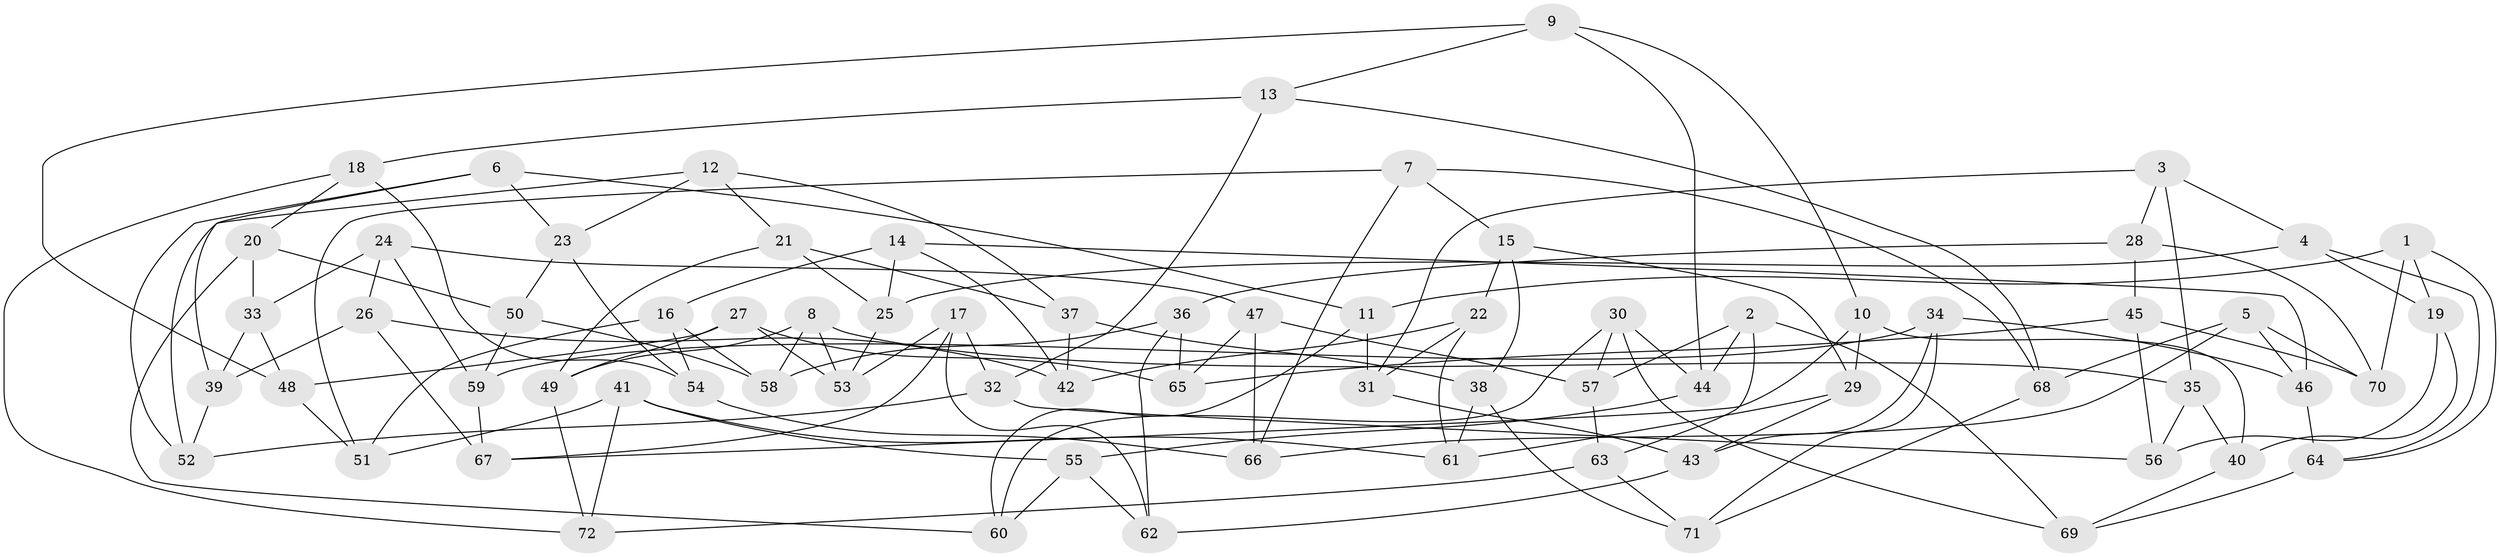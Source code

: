 // Generated by graph-tools (version 1.1) at 2025/16/03/09/25 04:16:40]
// undirected, 72 vertices, 144 edges
graph export_dot {
graph [start="1"]
  node [color=gray90,style=filled];
  1;
  2;
  3;
  4;
  5;
  6;
  7;
  8;
  9;
  10;
  11;
  12;
  13;
  14;
  15;
  16;
  17;
  18;
  19;
  20;
  21;
  22;
  23;
  24;
  25;
  26;
  27;
  28;
  29;
  30;
  31;
  32;
  33;
  34;
  35;
  36;
  37;
  38;
  39;
  40;
  41;
  42;
  43;
  44;
  45;
  46;
  47;
  48;
  49;
  50;
  51;
  52;
  53;
  54;
  55;
  56;
  57;
  58;
  59;
  60;
  61;
  62;
  63;
  64;
  65;
  66;
  67;
  68;
  69;
  70;
  71;
  72;
  1 -- 70;
  1 -- 64;
  1 -- 19;
  1 -- 11;
  2 -- 57;
  2 -- 69;
  2 -- 63;
  2 -- 44;
  3 -- 28;
  3 -- 4;
  3 -- 35;
  3 -- 31;
  4 -- 19;
  4 -- 25;
  4 -- 64;
  5 -- 66;
  5 -- 46;
  5 -- 68;
  5 -- 70;
  6 -- 11;
  6 -- 52;
  6 -- 39;
  6 -- 23;
  7 -- 15;
  7 -- 68;
  7 -- 51;
  7 -- 66;
  8 -- 53;
  8 -- 35;
  8 -- 58;
  8 -- 49;
  9 -- 44;
  9 -- 48;
  9 -- 10;
  9 -- 13;
  10 -- 29;
  10 -- 40;
  10 -- 67;
  11 -- 31;
  11 -- 60;
  12 -- 21;
  12 -- 37;
  12 -- 23;
  12 -- 52;
  13 -- 32;
  13 -- 18;
  13 -- 68;
  14 -- 42;
  14 -- 25;
  14 -- 46;
  14 -- 16;
  15 -- 22;
  15 -- 38;
  15 -- 29;
  16 -- 51;
  16 -- 54;
  16 -- 58;
  17 -- 67;
  17 -- 32;
  17 -- 62;
  17 -- 53;
  18 -- 72;
  18 -- 54;
  18 -- 20;
  19 -- 40;
  19 -- 56;
  20 -- 33;
  20 -- 50;
  20 -- 60;
  21 -- 25;
  21 -- 49;
  21 -- 37;
  22 -- 31;
  22 -- 61;
  22 -- 42;
  23 -- 54;
  23 -- 50;
  24 -- 47;
  24 -- 59;
  24 -- 33;
  24 -- 26;
  25 -- 53;
  26 -- 42;
  26 -- 39;
  26 -- 67;
  27 -- 65;
  27 -- 49;
  27 -- 53;
  27 -- 48;
  28 -- 36;
  28 -- 70;
  28 -- 45;
  29 -- 61;
  29 -- 43;
  30 -- 60;
  30 -- 44;
  30 -- 57;
  30 -- 69;
  31 -- 43;
  32 -- 52;
  32 -- 56;
  33 -- 48;
  33 -- 39;
  34 -- 59;
  34 -- 43;
  34 -- 46;
  34 -- 71;
  35 -- 40;
  35 -- 56;
  36 -- 58;
  36 -- 62;
  36 -- 65;
  37 -- 42;
  37 -- 38;
  38 -- 71;
  38 -- 61;
  39 -- 52;
  40 -- 69;
  41 -- 61;
  41 -- 51;
  41 -- 72;
  41 -- 55;
  43 -- 62;
  44 -- 55;
  45 -- 56;
  45 -- 65;
  45 -- 70;
  46 -- 64;
  47 -- 66;
  47 -- 65;
  47 -- 57;
  48 -- 51;
  49 -- 72;
  50 -- 58;
  50 -- 59;
  54 -- 66;
  55 -- 62;
  55 -- 60;
  57 -- 63;
  59 -- 67;
  63 -- 72;
  63 -- 71;
  64 -- 69;
  68 -- 71;
}
